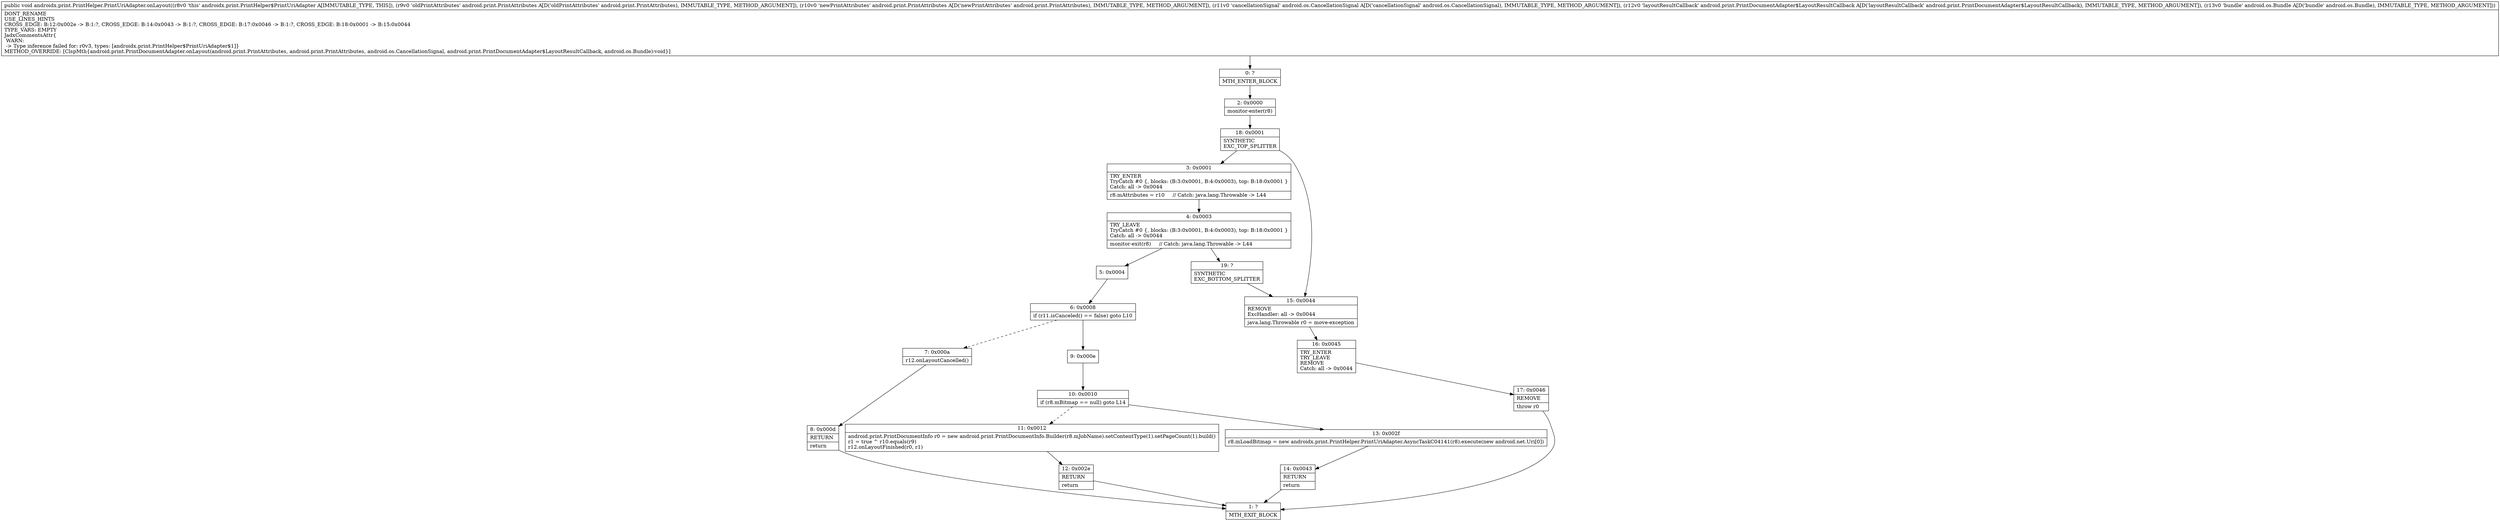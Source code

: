digraph "CFG forandroidx.print.PrintHelper.PrintUriAdapter.onLayout(Landroid\/print\/PrintAttributes;Landroid\/print\/PrintAttributes;Landroid\/os\/CancellationSignal;Landroid\/print\/PrintDocumentAdapter$LayoutResultCallback;Landroid\/os\/Bundle;)V" {
Node_0 [shape=record,label="{0\:\ ?|MTH_ENTER_BLOCK\l}"];
Node_2 [shape=record,label="{2\:\ 0x0000|monitor\-enter(r8)\l}"];
Node_18 [shape=record,label="{18\:\ 0x0001|SYNTHETIC\lEXC_TOP_SPLITTER\l}"];
Node_3 [shape=record,label="{3\:\ 0x0001|TRY_ENTER\lTryCatch #0 \{, blocks: (B:3:0x0001, B:4:0x0003), top: B:18:0x0001 \}\lCatch: all \-\> 0x0044\l|r8.mAttributes = r10     \/\/ Catch: java.lang.Throwable \-\> L44\l}"];
Node_4 [shape=record,label="{4\:\ 0x0003|TRY_LEAVE\lTryCatch #0 \{, blocks: (B:3:0x0001, B:4:0x0003), top: B:18:0x0001 \}\lCatch: all \-\> 0x0044\l|monitor\-exit(r8)     \/\/ Catch: java.lang.Throwable \-\> L44\l}"];
Node_5 [shape=record,label="{5\:\ 0x0004}"];
Node_6 [shape=record,label="{6\:\ 0x0008|if (r11.isCanceled() == false) goto L10\l}"];
Node_7 [shape=record,label="{7\:\ 0x000a|r12.onLayoutCancelled()\l}"];
Node_8 [shape=record,label="{8\:\ 0x000d|RETURN\l|return\l}"];
Node_1 [shape=record,label="{1\:\ ?|MTH_EXIT_BLOCK\l}"];
Node_9 [shape=record,label="{9\:\ 0x000e}"];
Node_10 [shape=record,label="{10\:\ 0x0010|if (r8.mBitmap == null) goto L14\l}"];
Node_11 [shape=record,label="{11\:\ 0x0012|android.print.PrintDocumentInfo r0 = new android.print.PrintDocumentInfo.Builder(r8.mJobName).setContentType(1).setPageCount(1).build()\lr1 = true ^ r10.equals(r9)\lr12.onLayoutFinished(r0, r1)\l}"];
Node_12 [shape=record,label="{12\:\ 0x002e|RETURN\l|return\l}"];
Node_13 [shape=record,label="{13\:\ 0x002f|r8.mLoadBitmap = new androidx.print.PrintHelper.PrintUriAdapter.AsyncTaskC04141(r8).execute(new android.net.Uri[0])\l}"];
Node_14 [shape=record,label="{14\:\ 0x0043|RETURN\l|return\l}"];
Node_19 [shape=record,label="{19\:\ ?|SYNTHETIC\lEXC_BOTTOM_SPLITTER\l}"];
Node_15 [shape=record,label="{15\:\ 0x0044|REMOVE\lExcHandler: all \-\> 0x0044\l|java.lang.Throwable r0 = move\-exception\l}"];
Node_16 [shape=record,label="{16\:\ 0x0045|TRY_ENTER\lTRY_LEAVE\lREMOVE\lCatch: all \-\> 0x0044\l}"];
Node_17 [shape=record,label="{17\:\ 0x0046|REMOVE\l|throw r0\l}"];
MethodNode[shape=record,label="{public void androidx.print.PrintHelper.PrintUriAdapter.onLayout((r8v0 'this' androidx.print.PrintHelper$PrintUriAdapter A[IMMUTABLE_TYPE, THIS]), (r9v0 'oldPrintAttributes' android.print.PrintAttributes A[D('oldPrintAttributes' android.print.PrintAttributes), IMMUTABLE_TYPE, METHOD_ARGUMENT]), (r10v0 'newPrintAttributes' android.print.PrintAttributes A[D('newPrintAttributes' android.print.PrintAttributes), IMMUTABLE_TYPE, METHOD_ARGUMENT]), (r11v0 'cancellationSignal' android.os.CancellationSignal A[D('cancellationSignal' android.os.CancellationSignal), IMMUTABLE_TYPE, METHOD_ARGUMENT]), (r12v0 'layoutResultCallback' android.print.PrintDocumentAdapter$LayoutResultCallback A[D('layoutResultCallback' android.print.PrintDocumentAdapter$LayoutResultCallback), IMMUTABLE_TYPE, METHOD_ARGUMENT]), (r13v0 'bundle' android.os.Bundle A[D('bundle' android.os.Bundle), IMMUTABLE_TYPE, METHOD_ARGUMENT]))  | DONT_RENAME\lUSE_LINES_HINTS\lCROSS_EDGE: B:12:0x002e \-\> B:1:?, CROSS_EDGE: B:14:0x0043 \-\> B:1:?, CROSS_EDGE: B:17:0x0046 \-\> B:1:?, CROSS_EDGE: B:18:0x0001 \-\> B:15:0x0044\lTYPE_VARS: EMPTY\lJadxCommentsAttr\{\l WARN: \l \-\> Type inference failed for: r0v3, types: [androidx.print.PrintHelper$PrintUriAdapter$1]\}\lMETHOD_OVERRIDE: [ClspMth\{android.print.PrintDocumentAdapter.onLayout(android.print.PrintAttributes, android.print.PrintAttributes, android.os.CancellationSignal, android.print.PrintDocumentAdapter$LayoutResultCallback, android.os.Bundle):void\}]\l}"];
MethodNode -> Node_0;Node_0 -> Node_2;
Node_2 -> Node_18;
Node_18 -> Node_3;
Node_18 -> Node_15;
Node_3 -> Node_4;
Node_4 -> Node_5;
Node_4 -> Node_19;
Node_5 -> Node_6;
Node_6 -> Node_7[style=dashed];
Node_6 -> Node_9;
Node_7 -> Node_8;
Node_8 -> Node_1;
Node_9 -> Node_10;
Node_10 -> Node_11[style=dashed];
Node_10 -> Node_13;
Node_11 -> Node_12;
Node_12 -> Node_1;
Node_13 -> Node_14;
Node_14 -> Node_1;
Node_19 -> Node_15;
Node_15 -> Node_16;
Node_16 -> Node_17;
Node_17 -> Node_1;
}

